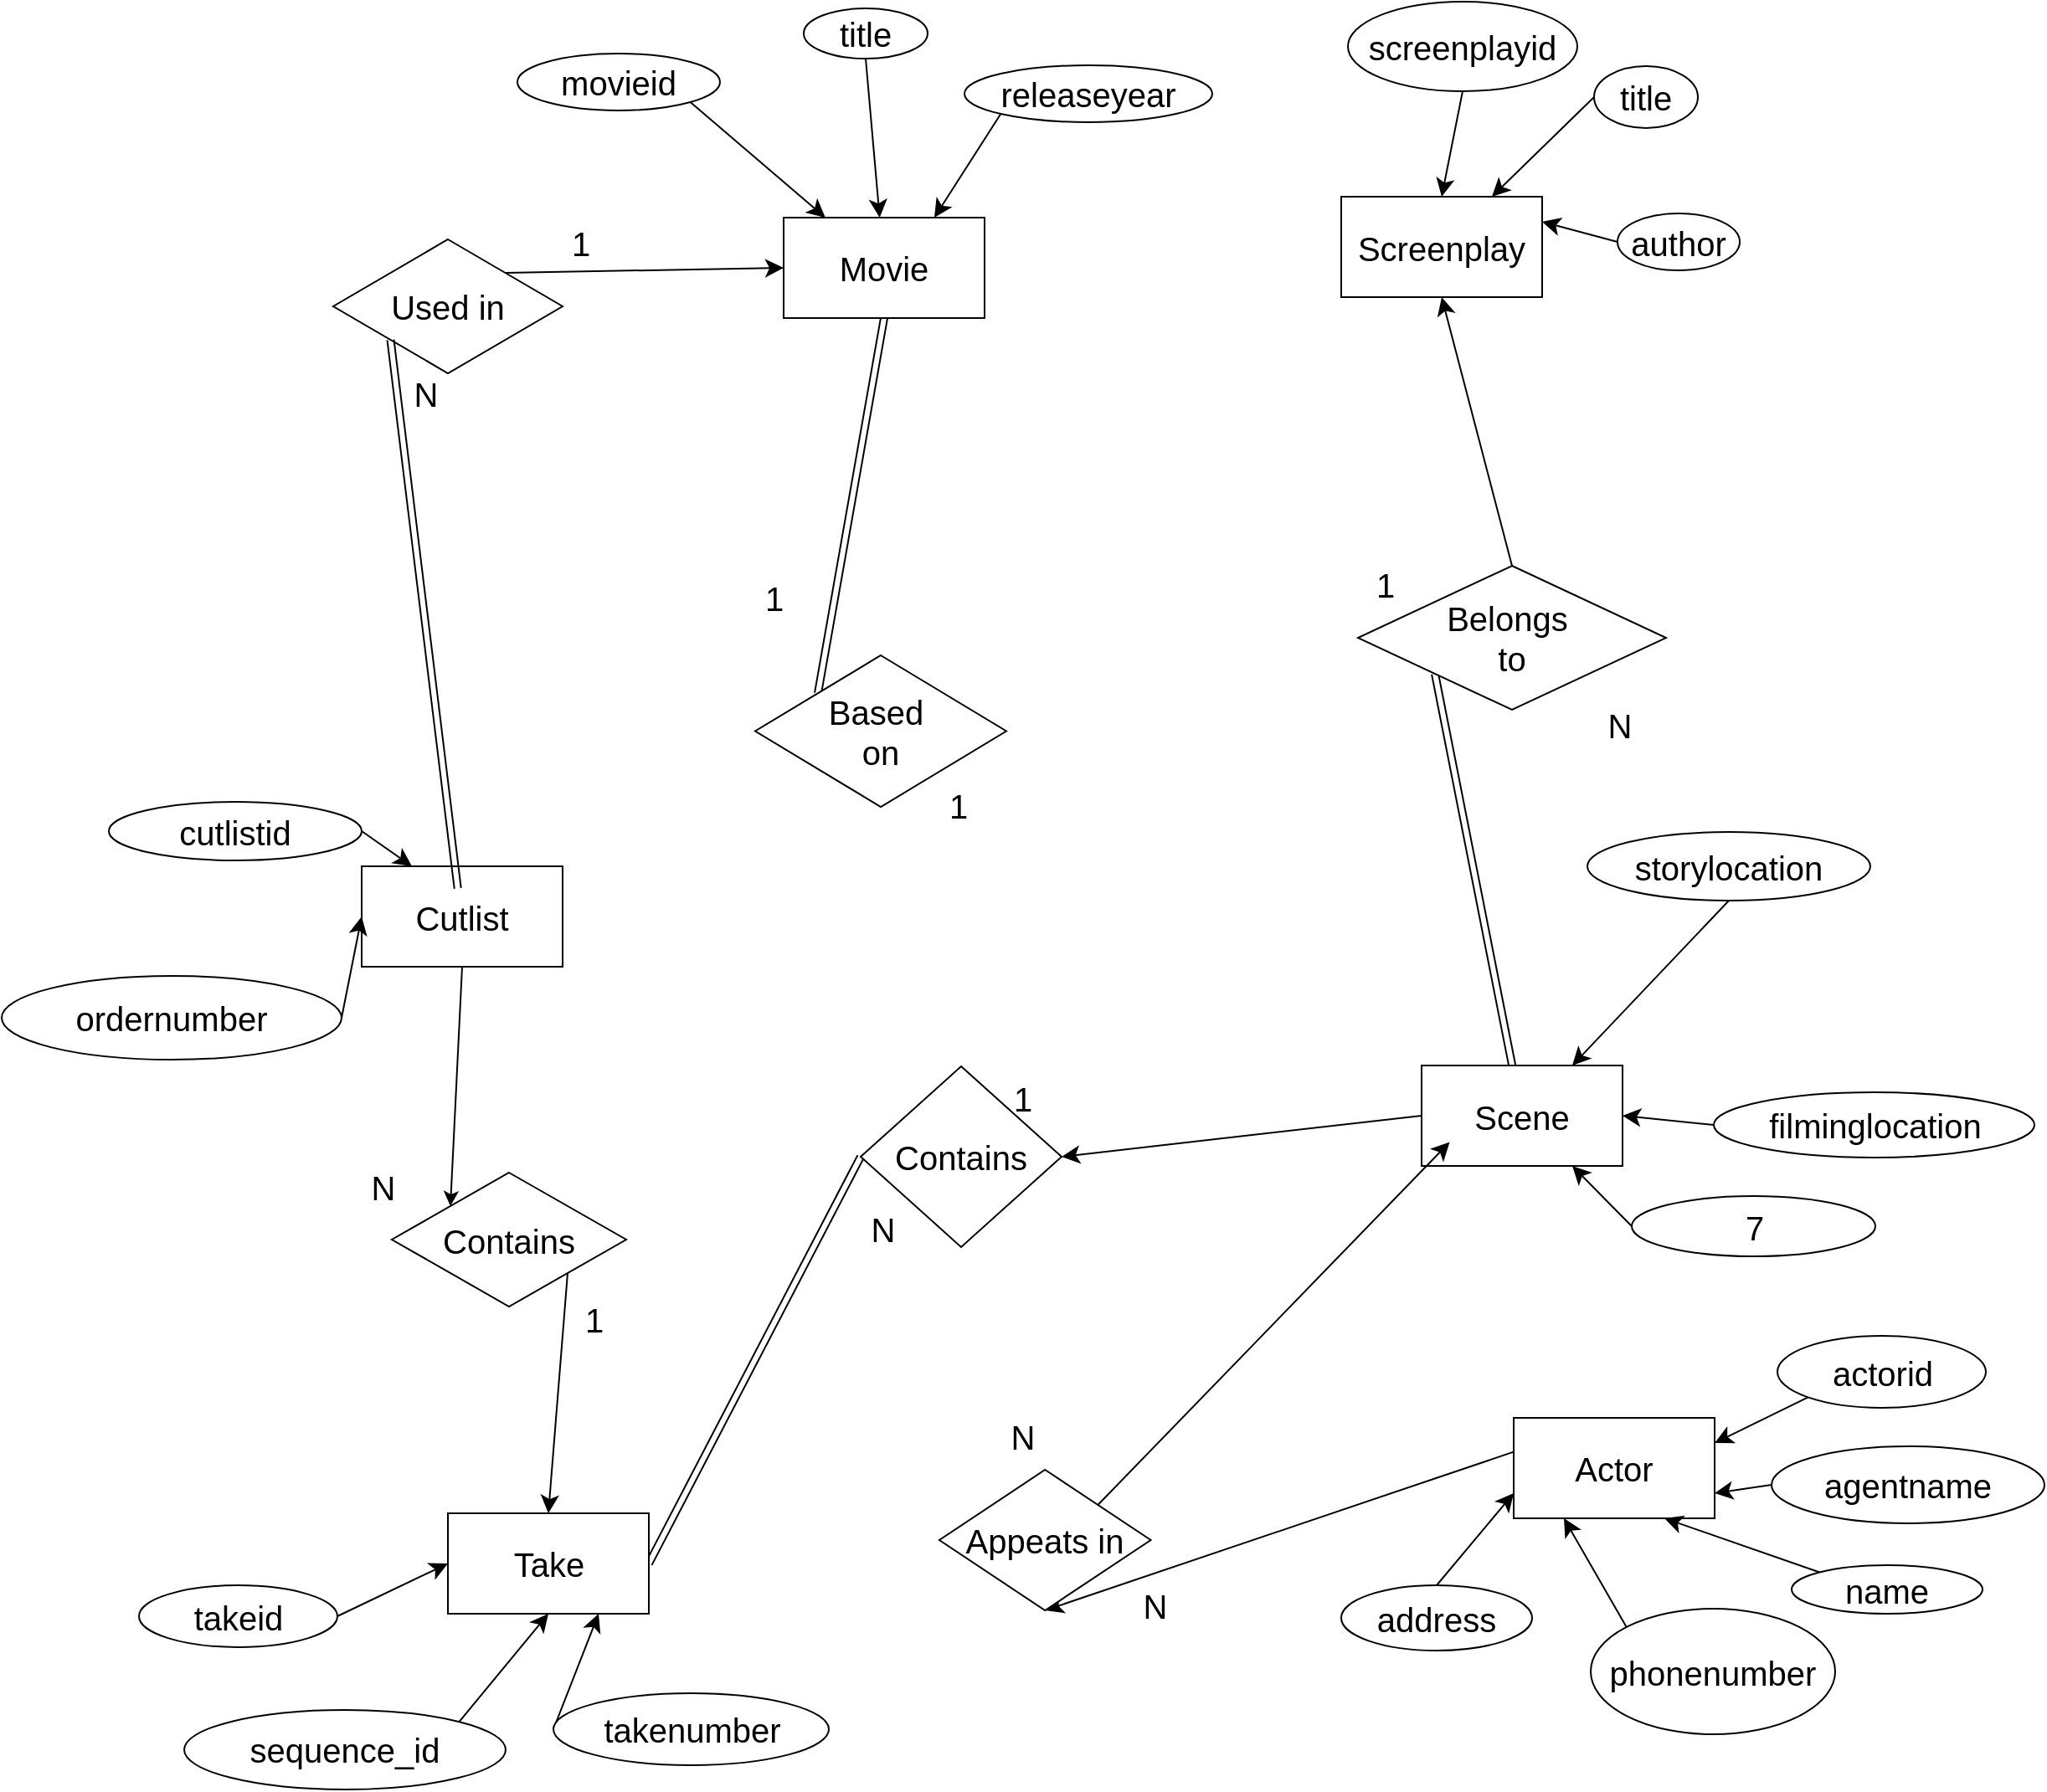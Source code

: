 <mxfile version="24.7.17">
  <diagram name="Page-1" id="sB857h8_IYKEjtVShUcO">
    <mxGraphModel dx="2242" dy="1273" grid="0" gridSize="10" guides="1" tooltips="1" connect="1" arrows="1" fold="1" page="0" pageScale="1" pageWidth="850" pageHeight="1100" math="0" shadow="0">
      <root>
        <mxCell id="0" />
        <mxCell id="1" parent="0" />
        <mxCell id="OhpfZ9pZvV3yuUP48iXX-1" value="Screenplay" style="rounded=0;whiteSpace=wrap;html=1;fontFamily=Helvetica;spacing=3;fontSize=20;" parent="1" vertex="1">
          <mxGeometry x="840" y="156.5" width="120" height="60" as="geometry" />
        </mxCell>
        <mxCell id="yZGT_BtKmztro6Jw3oL_-2" style="edgeStyle=none;shape=link;rounded=0;orthogonalLoop=1;jettySize=auto;html=1;exitX=0.5;exitY=1;exitDx=0;exitDy=0;entryX=0;entryY=0;entryDx=0;entryDy=0;" edge="1" parent="1" source="OhpfZ9pZvV3yuUP48iXX-2" target="OhpfZ9pZvV3yuUP48iXX-41">
          <mxGeometry relative="1" as="geometry" />
        </mxCell>
        <mxCell id="OhpfZ9pZvV3yuUP48iXX-2" value="Movie" style="rounded=0;whiteSpace=wrap;html=1;fontFamily=Helvetica;spacing=3;fontSize=20;" parent="1" vertex="1">
          <mxGeometry x="507" y="169" width="120" height="60" as="geometry" />
        </mxCell>
        <mxCell id="OhpfZ9pZvV3yuUP48iXX-3" style="edgeStyle=none;curved=1;rounded=0;orthogonalLoop=1;jettySize=auto;html=1;exitX=0;exitY=0.5;exitDx=0;exitDy=0;entryX=1;entryY=0.5;entryDx=0;entryDy=0;fontSize=20;startSize=8;endSize=8;fontFamily=Helvetica;spacing=3;" parent="1" source="OhpfZ9pZvV3yuUP48iXX-4" target="OhpfZ9pZvV3yuUP48iXX-56" edge="1">
          <mxGeometry relative="1" as="geometry" />
        </mxCell>
        <mxCell id="OhpfZ9pZvV3yuUP48iXX-4" value="Scene" style="rounded=0;whiteSpace=wrap;html=1;fontFamily=Helvetica;spacing=3;fontSize=20;" parent="1" vertex="1">
          <mxGeometry x="888" y="675.5" width="120" height="60" as="geometry" />
        </mxCell>
        <mxCell id="OhpfZ9pZvV3yuUP48iXX-5" style="edgeStyle=none;curved=1;rounded=0;orthogonalLoop=1;jettySize=auto;html=1;exitX=0.5;exitY=0;exitDx=0;exitDy=0;entryX=0.5;entryY=1;entryDx=0;entryDy=0;fontSize=20;startSize=8;endSize=8;fontFamily=Helvetica;spacing=3;" parent="1" source="OhpfZ9pZvV3yuUP48iXX-6" target="OhpfZ9pZvV3yuUP48iXX-55" edge="1">
          <mxGeometry relative="1" as="geometry" />
        </mxCell>
        <mxCell id="OhpfZ9pZvV3yuUP48iXX-6" value="Actor" style="rounded=0;whiteSpace=wrap;html=1;fontFamily=Helvetica;spacing=3;fontSize=20;" parent="1" vertex="1">
          <mxGeometry x="943" y="886" width="120" height="60" as="geometry" />
        </mxCell>
        <mxCell id="OhpfZ9pZvV3yuUP48iXX-7" style="edgeStyle=none;curved=1;rounded=0;orthogonalLoop=1;jettySize=auto;html=1;exitX=1;exitY=1;exitDx=0;exitDy=0;fontSize=20;startSize=8;endSize=8;fontFamily=Helvetica;spacing=3;" parent="1" source="OhpfZ9pZvV3yuUP48iXX-8" target="OhpfZ9pZvV3yuUP48iXX-2" edge="1">
          <mxGeometry relative="1" as="geometry" />
        </mxCell>
        <mxCell id="OhpfZ9pZvV3yuUP48iXX-8" value="movieid" style="ellipse;whiteSpace=wrap;html=1;fontFamily=Helvetica;spacing=3;fontSize=20;" parent="1" vertex="1">
          <mxGeometry x="348" y="71" width="121" height="34" as="geometry" />
        </mxCell>
        <mxCell id="OhpfZ9pZvV3yuUP48iXX-9" style="edgeStyle=none;curved=1;rounded=0;orthogonalLoop=1;jettySize=auto;html=1;exitX=0.5;exitY=1;exitDx=0;exitDy=0;fontSize=20;startSize=8;endSize=8;fontFamily=Helvetica;spacing=3;" parent="1" source="OhpfZ9pZvV3yuUP48iXX-10" target="OhpfZ9pZvV3yuUP48iXX-2" edge="1">
          <mxGeometry relative="1" as="geometry" />
        </mxCell>
        <mxCell id="OhpfZ9pZvV3yuUP48iXX-10" value="title" style="ellipse;whiteSpace=wrap;html=1;fontFamily=Helvetica;spacing=3;fontSize=20;" parent="1" vertex="1">
          <mxGeometry x="519" y="44" width="74" height="30" as="geometry" />
        </mxCell>
        <mxCell id="OhpfZ9pZvV3yuUP48iXX-11" style="edgeStyle=none;curved=1;rounded=0;orthogonalLoop=1;jettySize=auto;html=1;exitX=0;exitY=1;exitDx=0;exitDy=0;entryX=0.75;entryY=0;entryDx=0;entryDy=0;fontSize=20;startSize=8;endSize=8;fontFamily=Helvetica;spacing=3;" parent="1" source="OhpfZ9pZvV3yuUP48iXX-12" target="OhpfZ9pZvV3yuUP48iXX-2" edge="1">
          <mxGeometry relative="1" as="geometry" />
        </mxCell>
        <mxCell id="OhpfZ9pZvV3yuUP48iXX-12" value="releaseyear" style="ellipse;whiteSpace=wrap;html=1;fontFamily=Helvetica;spacing=3;fontSize=20;" parent="1" vertex="1">
          <mxGeometry x="615" y="78" width="148" height="34" as="geometry" />
        </mxCell>
        <mxCell id="OhpfZ9pZvV3yuUP48iXX-13" style="edgeStyle=none;curved=1;rounded=0;orthogonalLoop=1;jettySize=auto;html=1;exitX=1;exitY=0.5;exitDx=0;exitDy=0;entryX=0;entryY=0.5;entryDx=0;entryDy=0;fontSize=20;startSize=8;endSize=8;fontFamily=Helvetica;spacing=3;" parent="1" source="OhpfZ9pZvV3yuUP48iXX-14" target="OhpfZ9pZvV3yuUP48iXX-59" edge="1">
          <mxGeometry relative="1" as="geometry" />
        </mxCell>
        <mxCell id="OhpfZ9pZvV3yuUP48iXX-14" value="takeid" style="ellipse;whiteSpace=wrap;html=1;fontFamily=Helvetica;spacing=3;fontSize=20;" parent="1" vertex="1">
          <mxGeometry x="122" y="986" width="118.5" height="37" as="geometry" />
        </mxCell>
        <mxCell id="OhpfZ9pZvV3yuUP48iXX-15" style="edgeStyle=none;curved=1;rounded=0;orthogonalLoop=1;jettySize=auto;html=1;exitX=0;exitY=0.5;exitDx=0;exitDy=0;entryX=0.75;entryY=1;entryDx=0;entryDy=0;fontSize=20;startSize=8;endSize=8;fontFamily=Helvetica;spacing=3;" parent="1" source="OhpfZ9pZvV3yuUP48iXX-16" target="OhpfZ9pZvV3yuUP48iXX-59" edge="1">
          <mxGeometry relative="1" as="geometry">
            <mxPoint x="385.5" y="1016.5" as="targetPoint" />
          </mxGeometry>
        </mxCell>
        <mxCell id="OhpfZ9pZvV3yuUP48iXX-16" value="takenumber" style="ellipse;whiteSpace=wrap;html=1;fontFamily=Helvetica;spacing=3;fontSize=20;" parent="1" vertex="1">
          <mxGeometry x="369.5" y="1050.5" width="164.5" height="43" as="geometry" />
        </mxCell>
        <mxCell id="OhpfZ9pZvV3yuUP48iXX-17" style="edgeStyle=none;curved=1;rounded=0;orthogonalLoop=1;jettySize=auto;html=1;exitX=0;exitY=0.5;exitDx=0;exitDy=0;entryX=0.75;entryY=1;entryDx=0;entryDy=0;fontSize=20;startSize=8;endSize=8;fontFamily=Helvetica;spacing=3;" parent="1" source="OhpfZ9pZvV3yuUP48iXX-18" target="OhpfZ9pZvV3yuUP48iXX-4" edge="1">
          <mxGeometry relative="1" as="geometry" />
        </mxCell>
        <mxCell id="OhpfZ9pZvV3yuUP48iXX-18" value="7" style="ellipse;whiteSpace=wrap;html=1;fontFamily=Helvetica;spacing=3;fontSize=20;" parent="1" vertex="1">
          <mxGeometry x="1013.5" y="753.5" width="145.5" height="36" as="geometry" />
        </mxCell>
        <mxCell id="OhpfZ9pZvV3yuUP48iXX-19" style="edgeStyle=none;curved=1;rounded=0;orthogonalLoop=1;jettySize=auto;html=1;exitX=0.5;exitY=1;exitDx=0;exitDy=0;fontSize=20;startSize=8;endSize=8;entryX=0.75;entryY=0;entryDx=0;entryDy=0;fontFamily=Helvetica;spacing=3;" parent="1" source="OhpfZ9pZvV3yuUP48iXX-20" target="OhpfZ9pZvV3yuUP48iXX-4" edge="1">
          <mxGeometry relative="1" as="geometry">
            <mxPoint x="1100.361" y="605.667" as="targetPoint" />
          </mxGeometry>
        </mxCell>
        <mxCell id="OhpfZ9pZvV3yuUP48iXX-20" value="storylocation" style="ellipse;whiteSpace=wrap;html=1;fontFamily=Helvetica;spacing=3;fontSize=20;" parent="1" vertex="1">
          <mxGeometry x="987" y="536" width="169" height="41" as="geometry" />
        </mxCell>
        <mxCell id="OhpfZ9pZvV3yuUP48iXX-21" style="edgeStyle=none;curved=1;rounded=0;orthogonalLoop=1;jettySize=auto;html=1;exitX=0;exitY=0.5;exitDx=0;exitDy=0;entryX=1;entryY=0.5;entryDx=0;entryDy=0;fontSize=20;startSize=8;endSize=8;fontFamily=Helvetica;spacing=3;" parent="1" source="OhpfZ9pZvV3yuUP48iXX-22" target="OhpfZ9pZvV3yuUP48iXX-4" edge="1">
          <mxGeometry relative="1" as="geometry" />
        </mxCell>
        <mxCell id="OhpfZ9pZvV3yuUP48iXX-22" value="filminglocation" style="ellipse;whiteSpace=wrap;html=1;fontFamily=Helvetica;spacing=3;fontSize=20;" parent="1" vertex="1">
          <mxGeometry x="1062.5" y="691.5" width="191.5" height="39" as="geometry" />
        </mxCell>
        <mxCell id="OhpfZ9pZvV3yuUP48iXX-23" style="edgeStyle=none;curved=1;rounded=0;orthogonalLoop=1;jettySize=auto;html=1;exitX=0.5;exitY=1;exitDx=0;exitDy=0;entryX=0.5;entryY=0;entryDx=0;entryDy=0;fontSize=20;startSize=8;endSize=8;fontFamily=Helvetica;spacing=3;" parent="1" source="OhpfZ9pZvV3yuUP48iXX-24" target="OhpfZ9pZvV3yuUP48iXX-1" edge="1">
          <mxGeometry relative="1" as="geometry" />
        </mxCell>
        <mxCell id="OhpfZ9pZvV3yuUP48iXX-24" value="screenplayid" style="ellipse;whiteSpace=wrap;html=1;fontFamily=Helvetica;spacing=3;fontSize=20;" parent="1" vertex="1">
          <mxGeometry x="844" y="40" width="137" height="53.5" as="geometry" />
        </mxCell>
        <mxCell id="OhpfZ9pZvV3yuUP48iXX-25" style="edgeStyle=none;curved=1;rounded=0;orthogonalLoop=1;jettySize=auto;html=1;exitX=0;exitY=0.5;exitDx=0;exitDy=0;entryX=0.75;entryY=0;entryDx=0;entryDy=0;fontSize=20;startSize=8;endSize=8;fontFamily=Helvetica;spacing=3;" parent="1" source="OhpfZ9pZvV3yuUP48iXX-26" target="OhpfZ9pZvV3yuUP48iXX-1" edge="1">
          <mxGeometry relative="1" as="geometry" />
        </mxCell>
        <mxCell id="OhpfZ9pZvV3yuUP48iXX-26" value="title" style="ellipse;whiteSpace=wrap;html=1;fontFamily=Helvetica;spacing=3;fontSize=20;" parent="1" vertex="1">
          <mxGeometry x="991" y="78.5" width="62" height="37" as="geometry" />
        </mxCell>
        <mxCell id="OhpfZ9pZvV3yuUP48iXX-27" style="edgeStyle=none;curved=1;rounded=0;orthogonalLoop=1;jettySize=auto;html=1;exitX=0;exitY=0.5;exitDx=0;exitDy=0;entryX=1;entryY=0.25;entryDx=0;entryDy=0;fontSize=20;startSize=8;endSize=8;fontFamily=Helvetica;spacing=3;" parent="1" source="OhpfZ9pZvV3yuUP48iXX-28" target="OhpfZ9pZvV3yuUP48iXX-1" edge="1">
          <mxGeometry relative="1" as="geometry" />
        </mxCell>
        <mxCell id="OhpfZ9pZvV3yuUP48iXX-28" value="author" style="ellipse;whiteSpace=wrap;html=1;fontFamily=Helvetica;spacing=3;fontSize=20;" parent="1" vertex="1">
          <mxGeometry x="1005" y="166.5" width="73" height="34" as="geometry" />
        </mxCell>
        <mxCell id="OhpfZ9pZvV3yuUP48iXX-29" style="edgeStyle=none;curved=1;rounded=0;orthogonalLoop=1;jettySize=auto;html=1;exitX=0;exitY=1;exitDx=0;exitDy=0;entryX=1;entryY=0.25;entryDx=0;entryDy=0;fontSize=20;startSize=8;endSize=8;fontFamily=Helvetica;spacing=3;" parent="1" source="OhpfZ9pZvV3yuUP48iXX-30" target="OhpfZ9pZvV3yuUP48iXX-6" edge="1">
          <mxGeometry relative="1" as="geometry" />
        </mxCell>
        <mxCell id="OhpfZ9pZvV3yuUP48iXX-30" value="actorid" style="ellipse;whiteSpace=wrap;html=1;fontFamily=Helvetica;spacing=3;fontSize=20;" parent="1" vertex="1">
          <mxGeometry x="1100.5" y="837" width="124.5" height="43" as="geometry" />
        </mxCell>
        <mxCell id="OhpfZ9pZvV3yuUP48iXX-31" style="edgeStyle=none;curved=1;rounded=0;orthogonalLoop=1;jettySize=auto;html=1;exitX=0;exitY=0;exitDx=0;exitDy=0;entryX=0.75;entryY=1;entryDx=0;entryDy=0;fontSize=20;startSize=8;endSize=8;fontFamily=Helvetica;spacing=3;" parent="1" source="OhpfZ9pZvV3yuUP48iXX-32" target="OhpfZ9pZvV3yuUP48iXX-6" edge="1">
          <mxGeometry relative="1" as="geometry" />
        </mxCell>
        <mxCell id="OhpfZ9pZvV3yuUP48iXX-32" value="name" style="ellipse;whiteSpace=wrap;html=1;fontFamily=Helvetica;spacing=3;fontSize=20;" parent="1" vertex="1">
          <mxGeometry x="1109" y="974" width="114" height="29" as="geometry" />
        </mxCell>
        <mxCell id="OhpfZ9pZvV3yuUP48iXX-33" style="edgeStyle=none;curved=1;rounded=0;orthogonalLoop=1;jettySize=auto;html=1;exitX=0;exitY=0;exitDx=0;exitDy=0;entryX=0.25;entryY=1;entryDx=0;entryDy=0;fontSize=20;startSize=8;endSize=8;fontFamily=Helvetica;spacing=3;" parent="1" source="OhpfZ9pZvV3yuUP48iXX-34" target="OhpfZ9pZvV3yuUP48iXX-6" edge="1">
          <mxGeometry relative="1" as="geometry" />
        </mxCell>
        <mxCell id="OhpfZ9pZvV3yuUP48iXX-34" value="phonenumber" style="ellipse;whiteSpace=wrap;html=1;fontFamily=Helvetica;spacing=3;fontSize=20;" parent="1" vertex="1">
          <mxGeometry x="989" y="1000" width="146" height="75" as="geometry" />
        </mxCell>
        <mxCell id="OhpfZ9pZvV3yuUP48iXX-35" style="edgeStyle=none;curved=1;rounded=0;orthogonalLoop=1;jettySize=auto;html=1;exitX=0.5;exitY=0;exitDx=0;exitDy=0;entryX=0;entryY=0.75;entryDx=0;entryDy=0;fontSize=20;startSize=8;endSize=8;fontFamily=Helvetica;spacing=3;" parent="1" source="OhpfZ9pZvV3yuUP48iXX-36" target="OhpfZ9pZvV3yuUP48iXX-6" edge="1">
          <mxGeometry relative="1" as="geometry" />
        </mxCell>
        <mxCell id="OhpfZ9pZvV3yuUP48iXX-36" value="address" style="ellipse;whiteSpace=wrap;html=1;fontFamily=Helvetica;spacing=3;fontSize=20;" parent="1" vertex="1">
          <mxGeometry x="840" y="986" width="114" height="39" as="geometry" />
        </mxCell>
        <mxCell id="OhpfZ9pZvV3yuUP48iXX-37" style="edgeStyle=none;curved=1;rounded=0;orthogonalLoop=1;jettySize=auto;html=1;exitX=0;exitY=0.5;exitDx=0;exitDy=0;entryX=1;entryY=0.75;entryDx=0;entryDy=0;fontSize=20;startSize=8;endSize=8;fontFamily=Helvetica;spacing=3;" parent="1" source="OhpfZ9pZvV3yuUP48iXX-38" target="OhpfZ9pZvV3yuUP48iXX-6" edge="1">
          <mxGeometry relative="1" as="geometry" />
        </mxCell>
        <mxCell id="OhpfZ9pZvV3yuUP48iXX-38" value="agentname" style="ellipse;whiteSpace=wrap;html=1;fontFamily=Helvetica;spacing=3;fontSize=20;" parent="1" vertex="1">
          <mxGeometry x="1097" y="903" width="163" height="46" as="geometry" />
        </mxCell>
        <mxCell id="OhpfZ9pZvV3yuUP48iXX-39" style="edgeStyle=none;curved=1;rounded=0;orthogonalLoop=1;jettySize=auto;html=1;exitX=1;exitY=0;exitDx=0;exitDy=0;entryX=0.5;entryY=1;entryDx=0;entryDy=0;fontSize=20;startSize=8;endSize=8;fontFamily=Helvetica;spacing=3;" parent="1" source="OhpfZ9pZvV3yuUP48iXX-40" target="OhpfZ9pZvV3yuUP48iXX-59" edge="1">
          <mxGeometry relative="1" as="geometry">
            <mxPoint x="355.5" y="1046.5" as="targetPoint" />
          </mxGeometry>
        </mxCell>
        <mxCell id="OhpfZ9pZvV3yuUP48iXX-40" value="sequence_id" style="ellipse;whiteSpace=wrap;html=1;fontFamily=Helvetica;spacing=3;fontSize=20;" parent="1" vertex="1">
          <mxGeometry x="149" y="1060.5" width="192" height="47.5" as="geometry" />
        </mxCell>
        <mxCell id="OhpfZ9pZvV3yuUP48iXX-41" value="Based&amp;nbsp;&lt;div style=&quot;font-size: 20px;&quot;&gt;on&lt;/div&gt;" style="rhombus;whiteSpace=wrap;html=1;fontFamily=Helvetica;spacing=3;fontSize=20;" parent="1" vertex="1">
          <mxGeometry x="490" y="430.5" width="150" height="90.5" as="geometry" />
        </mxCell>
        <mxCell id="yZGT_BtKmztro6Jw3oL_-6" style="edgeStyle=none;rounded=0;orthogonalLoop=1;jettySize=auto;html=1;exitX=0.5;exitY=1;exitDx=0;exitDy=0;entryX=0;entryY=0;entryDx=0;entryDy=0;" edge="1" parent="1" source="OhpfZ9pZvV3yuUP48iXX-44" target="OhpfZ9pZvV3yuUP48iXX-64">
          <mxGeometry relative="1" as="geometry" />
        </mxCell>
        <mxCell id="OhpfZ9pZvV3yuUP48iXX-44" value="Cutlist" style="rounded=0;whiteSpace=wrap;html=1;fontFamily=Helvetica;spacing=3;fontSize=20;" parent="1" vertex="1">
          <mxGeometry x="255" y="556.5" width="120" height="60" as="geometry" />
        </mxCell>
        <mxCell id="OhpfZ9pZvV3yuUP48iXX-45" style="edgeStyle=none;curved=1;rounded=0;orthogonalLoop=1;jettySize=auto;html=1;exitX=1;exitY=0.5;exitDx=0;exitDy=0;entryX=0.25;entryY=0;entryDx=0;entryDy=0;fontSize=20;startSize=8;endSize=8;fontFamily=Helvetica;spacing=3;" parent="1" source="OhpfZ9pZvV3yuUP48iXX-46" target="OhpfZ9pZvV3yuUP48iXX-44" edge="1">
          <mxGeometry relative="1" as="geometry" />
        </mxCell>
        <mxCell id="OhpfZ9pZvV3yuUP48iXX-46" value="cutlistid" style="ellipse;whiteSpace=wrap;html=1;fontFamily=Helvetica;spacing=3;fontSize=20;" parent="1" vertex="1">
          <mxGeometry x="104" y="518" width="151" height="35" as="geometry" />
        </mxCell>
        <mxCell id="OhpfZ9pZvV3yuUP48iXX-47" style="edgeStyle=none;curved=1;rounded=0;orthogonalLoop=1;jettySize=auto;html=1;exitX=1;exitY=0.5;exitDx=0;exitDy=0;entryX=0;entryY=0.5;entryDx=0;entryDy=0;fontSize=20;startSize=8;endSize=8;fontFamily=Helvetica;spacing=3;" parent="1" source="OhpfZ9pZvV3yuUP48iXX-48" target="OhpfZ9pZvV3yuUP48iXX-44" edge="1">
          <mxGeometry relative="1" as="geometry" />
        </mxCell>
        <mxCell id="OhpfZ9pZvV3yuUP48iXX-48" value="ordernumber" style="ellipse;whiteSpace=wrap;html=1;fontFamily=Helvetica;spacing=3;fontSize=20;" parent="1" vertex="1">
          <mxGeometry x="40" y="622" width="203" height="50" as="geometry" />
        </mxCell>
        <mxCell id="OhpfZ9pZvV3yuUP48iXX-49" value="1" style="text;html=1;align=center;verticalAlign=middle;resizable=0;points=[];autosize=1;strokeColor=none;fillColor=none;fontSize=20;fontFamily=Helvetica;spacing=3;" parent="1" vertex="1">
          <mxGeometry x="595" y="501" width="31" height="38" as="geometry" />
        </mxCell>
        <mxCell id="OhpfZ9pZvV3yuUP48iXX-50" style="edgeStyle=none;curved=1;rounded=0;orthogonalLoop=1;jettySize=auto;html=1;exitX=0.5;exitY=0;exitDx=0;exitDy=0;entryX=0.5;entryY=1;entryDx=0;entryDy=0;fontSize=20;startSize=8;endSize=8;fontFamily=Helvetica;spacing=3;" parent="1" source="OhpfZ9pZvV3yuUP48iXX-52" target="OhpfZ9pZvV3yuUP48iXX-1" edge="1">
          <mxGeometry relative="1" as="geometry" />
        </mxCell>
        <mxCell id="yZGT_BtKmztro6Jw3oL_-3" style="edgeStyle=none;shape=link;rounded=0;orthogonalLoop=1;jettySize=auto;html=1;exitX=0;exitY=1;exitDx=0;exitDy=0;" edge="1" parent="1" source="OhpfZ9pZvV3yuUP48iXX-52" target="OhpfZ9pZvV3yuUP48iXX-4">
          <mxGeometry relative="1" as="geometry" />
        </mxCell>
        <mxCell id="OhpfZ9pZvV3yuUP48iXX-52" value="Belongs&amp;nbsp;&lt;div style=&quot;font-size: 20px;&quot;&gt;to&lt;/div&gt;" style="rhombus;whiteSpace=wrap;html=1;fontFamily=Helvetica;spacing=3;fontSize=20;" parent="1" vertex="1">
          <mxGeometry x="850" y="377" width="184" height="86" as="geometry" />
        </mxCell>
        <mxCell id="OhpfZ9pZvV3yuUP48iXX-53" value="N" style="text;html=1;align=center;verticalAlign=middle;resizable=0;points=[];autosize=1;strokeColor=none;fillColor=none;fontSize=20;fontFamily=Helvetica;spacing=3;" parent="1" vertex="1">
          <mxGeometry x="989" y="453" width="34" height="38" as="geometry" />
        </mxCell>
        <mxCell id="OhpfZ9pZvV3yuUP48iXX-54" value="1" style="text;html=1;align=center;verticalAlign=middle;resizable=0;points=[];autosize=1;strokeColor=none;fillColor=none;fontSize=20;fontFamily=Helvetica;spacing=3;" parent="1" vertex="1">
          <mxGeometry x="850" y="369" width="31" height="38" as="geometry" />
        </mxCell>
        <mxCell id="OhpfZ9pZvV3yuUP48iXX-55" value="Appeats in" style="rhombus;whiteSpace=wrap;html=1;fontFamily=Helvetica;spacing=3;fontSize=20;" parent="1" vertex="1">
          <mxGeometry x="600" y="917" width="126.25" height="84" as="geometry" />
        </mxCell>
        <mxCell id="OhpfZ9pZvV3yuUP48iXX-56" value="Contains" style="rhombus;whiteSpace=wrap;html=1;fontFamily=Helvetica;spacing=3;fontSize=20;" parent="1" vertex="1">
          <mxGeometry x="553" y="676" width="120" height="108" as="geometry" />
        </mxCell>
        <mxCell id="OhpfZ9pZvV3yuUP48iXX-57" style="edgeStyle=none;curved=1;rounded=0;orthogonalLoop=1;jettySize=auto;html=1;exitX=1;exitY=0;exitDx=0;exitDy=0;entryX=0.14;entryY=0.762;entryDx=0;entryDy=0;entryPerimeter=0;fontSize=20;startSize=8;endSize=8;fontFamily=Helvetica;spacing=3;" parent="1" source="OhpfZ9pZvV3yuUP48iXX-55" target="OhpfZ9pZvV3yuUP48iXX-4" edge="1">
          <mxGeometry relative="1" as="geometry" />
        </mxCell>
        <mxCell id="yZGT_BtKmztro6Jw3oL_-4" style="edgeStyle=none;shape=link;rounded=0;orthogonalLoop=1;jettySize=auto;html=1;exitX=1;exitY=0.5;exitDx=0;exitDy=0;entryX=0;entryY=0.5;entryDx=0;entryDy=0;" edge="1" parent="1" source="OhpfZ9pZvV3yuUP48iXX-59" target="OhpfZ9pZvV3yuUP48iXX-56">
          <mxGeometry relative="1" as="geometry" />
        </mxCell>
        <mxCell id="OhpfZ9pZvV3yuUP48iXX-59" value="Take" style="rounded=0;whiteSpace=wrap;html=1;fontFamily=Helvetica;spacing=3;fontSize=20;" parent="1" vertex="1">
          <mxGeometry x="306.5" y="943" width="120" height="60" as="geometry" />
        </mxCell>
        <mxCell id="OhpfZ9pZvV3yuUP48iXX-60" style="edgeStyle=none;curved=1;rounded=0;orthogonalLoop=1;jettySize=auto;html=1;exitX=1;exitY=0;exitDx=0;exitDy=0;entryX=0;entryY=0.5;entryDx=0;entryDy=0;fontSize=20;startSize=8;endSize=8;fontFamily=Helvetica;spacing=3;" parent="1" source="OhpfZ9pZvV3yuUP48iXX-61" target="OhpfZ9pZvV3yuUP48iXX-2" edge="1">
          <mxGeometry relative="1" as="geometry" />
        </mxCell>
        <mxCell id="OhpfZ9pZvV3yuUP48iXX-61" value="Used in" style="rhombus;whiteSpace=wrap;html=1;fontFamily=Helvetica;spacing=3;fontSize=20;" parent="1" vertex="1">
          <mxGeometry x="238" y="182" width="137" height="80" as="geometry" />
        </mxCell>
        <mxCell id="OhpfZ9pZvV3yuUP48iXX-62" style="edgeStyle=none;curved=1;rounded=0;orthogonalLoop=1;jettySize=auto;html=1;exitX=1;exitY=1;exitDx=0;exitDy=0;entryX=0.5;entryY=0;entryDx=0;entryDy=0;fontSize=20;startSize=8;endSize=8;fontFamily=Helvetica;spacing=3;" parent="1" source="OhpfZ9pZvV3yuUP48iXX-64" target="OhpfZ9pZvV3yuUP48iXX-59" edge="1">
          <mxGeometry relative="1" as="geometry" />
        </mxCell>
        <mxCell id="OhpfZ9pZvV3yuUP48iXX-64" value="Contains" style="rhombus;whiteSpace=wrap;html=1;fontFamily=Helvetica;spacing=3;fontSize=20;" parent="1" vertex="1">
          <mxGeometry x="273" y="739.5" width="140" height="80" as="geometry" />
        </mxCell>
        <mxCell id="OhpfZ9pZvV3yuUP48iXX-65" value="N" style="text;html=1;align=center;verticalAlign=middle;whiteSpace=wrap;rounded=0;fontSize=20;fontFamily=Helvetica;spacing=3;" parent="1" vertex="1">
          <mxGeometry x="238" y="733" width="60" height="30" as="geometry" />
        </mxCell>
        <mxCell id="OhpfZ9pZvV3yuUP48iXX-66" value="1" style="text;html=1;align=center;verticalAlign=middle;whiteSpace=wrap;rounded=0;fontSize=20;fontFamily=Helvetica;spacing=3;" parent="1" vertex="1">
          <mxGeometry x="364" y="812" width="60" height="30" as="geometry" />
        </mxCell>
        <mxCell id="OhpfZ9pZvV3yuUP48iXX-67" value="1" style="text;html=1;align=center;verticalAlign=middle;whiteSpace=wrap;rounded=0;fontSize=20;fontFamily=Helvetica;spacing=3;" parent="1" vertex="1">
          <mxGeometry x="356" y="168.5" width="60" height="30" as="geometry" />
        </mxCell>
        <mxCell id="OhpfZ9pZvV3yuUP48iXX-68" value="N" style="text;html=1;align=center;verticalAlign=middle;resizable=0;points=[];autosize=1;strokeColor=none;fillColor=none;fontSize=20;fontFamily=Helvetica;spacing=3;" parent="1" vertex="1">
          <mxGeometry x="276" y="254.5" width="34" height="38" as="geometry" />
        </mxCell>
        <mxCell id="OhpfZ9pZvV3yuUP48iXX-69" value="1" style="text;html=1;align=center;verticalAlign=middle;whiteSpace=wrap;rounded=0;fontSize=20;fontFamily=Helvetica;spacing=3;" parent="1" vertex="1">
          <mxGeometry x="619.5" y="679.5" width="60" height="30" as="geometry" />
        </mxCell>
        <mxCell id="OhpfZ9pZvV3yuUP48iXX-70" value="N" style="text;html=1;align=center;verticalAlign=middle;resizable=0;points=[];autosize=1;strokeColor=none;fillColor=none;fontSize=20;fontFamily=Helvetica;spacing=3;" parent="1" vertex="1">
          <mxGeometry x="548.5" y="753.5" width="34" height="38" as="geometry" />
        </mxCell>
        <mxCell id="OhpfZ9pZvV3yuUP48iXX-71" value="N" style="text;html=1;align=center;verticalAlign=middle;whiteSpace=wrap;rounded=0;fontSize=20;fontFamily=Helvetica;spacing=3;" parent="1" vertex="1">
          <mxGeometry x="699" y="983" width="60" height="30" as="geometry" />
        </mxCell>
        <mxCell id="OhpfZ9pZvV3yuUP48iXX-72" value="N" style="text;html=1;align=center;verticalAlign=middle;whiteSpace=wrap;rounded=0;fontSize=20;fontFamily=Helvetica;spacing=3;" parent="1" vertex="1">
          <mxGeometry x="619.5" y="882" width="60" height="30" as="geometry" />
        </mxCell>
        <mxCell id="OhpfZ9pZvV3yuUP48iXX-74" value="1" style="text;html=1;align=center;verticalAlign=middle;resizable=0;points=[];autosize=1;strokeColor=none;fillColor=none;fontSize=20;fontFamily=Helvetica;spacing=3;" parent="1" vertex="1">
          <mxGeometry x="485" y="377" width="31" height="38" as="geometry" />
        </mxCell>
        <mxCell id="yZGT_BtKmztro6Jw3oL_-1" style="edgeStyle=none;shape=link;rounded=0;orthogonalLoop=1;jettySize=auto;html=1;exitX=0;exitY=1;exitDx=0;exitDy=0;entryX=0.478;entryY=0.219;entryDx=0;entryDy=0;entryPerimeter=0;" edge="1" parent="1" source="OhpfZ9pZvV3yuUP48iXX-61" target="OhpfZ9pZvV3yuUP48iXX-44">
          <mxGeometry relative="1" as="geometry" />
        </mxCell>
      </root>
    </mxGraphModel>
  </diagram>
</mxfile>
